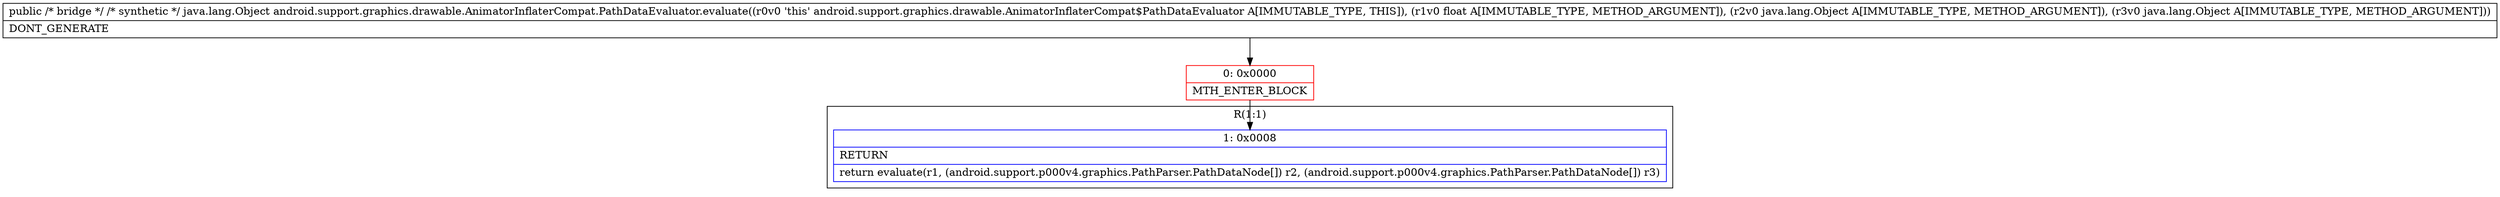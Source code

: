 digraph "CFG forandroid.support.graphics.drawable.AnimatorInflaterCompat.PathDataEvaluator.evaluate(FLjava\/lang\/Object;Ljava\/lang\/Object;)Ljava\/lang\/Object;" {
subgraph cluster_Region_52085234 {
label = "R(1:1)";
node [shape=record,color=blue];
Node_1 [shape=record,label="{1\:\ 0x0008|RETURN\l|return evaluate(r1, (android.support.p000v4.graphics.PathParser.PathDataNode[]) r2, (android.support.p000v4.graphics.PathParser.PathDataNode[]) r3)\l}"];
}
Node_0 [shape=record,color=red,label="{0\:\ 0x0000|MTH_ENTER_BLOCK\l}"];
MethodNode[shape=record,label="{public \/* bridge *\/ \/* synthetic *\/ java.lang.Object android.support.graphics.drawable.AnimatorInflaterCompat.PathDataEvaluator.evaluate((r0v0 'this' android.support.graphics.drawable.AnimatorInflaterCompat$PathDataEvaluator A[IMMUTABLE_TYPE, THIS]), (r1v0 float A[IMMUTABLE_TYPE, METHOD_ARGUMENT]), (r2v0 java.lang.Object A[IMMUTABLE_TYPE, METHOD_ARGUMENT]), (r3v0 java.lang.Object A[IMMUTABLE_TYPE, METHOD_ARGUMENT]))  | DONT_GENERATE\l}"];
MethodNode -> Node_0;
Node_0 -> Node_1;
}


